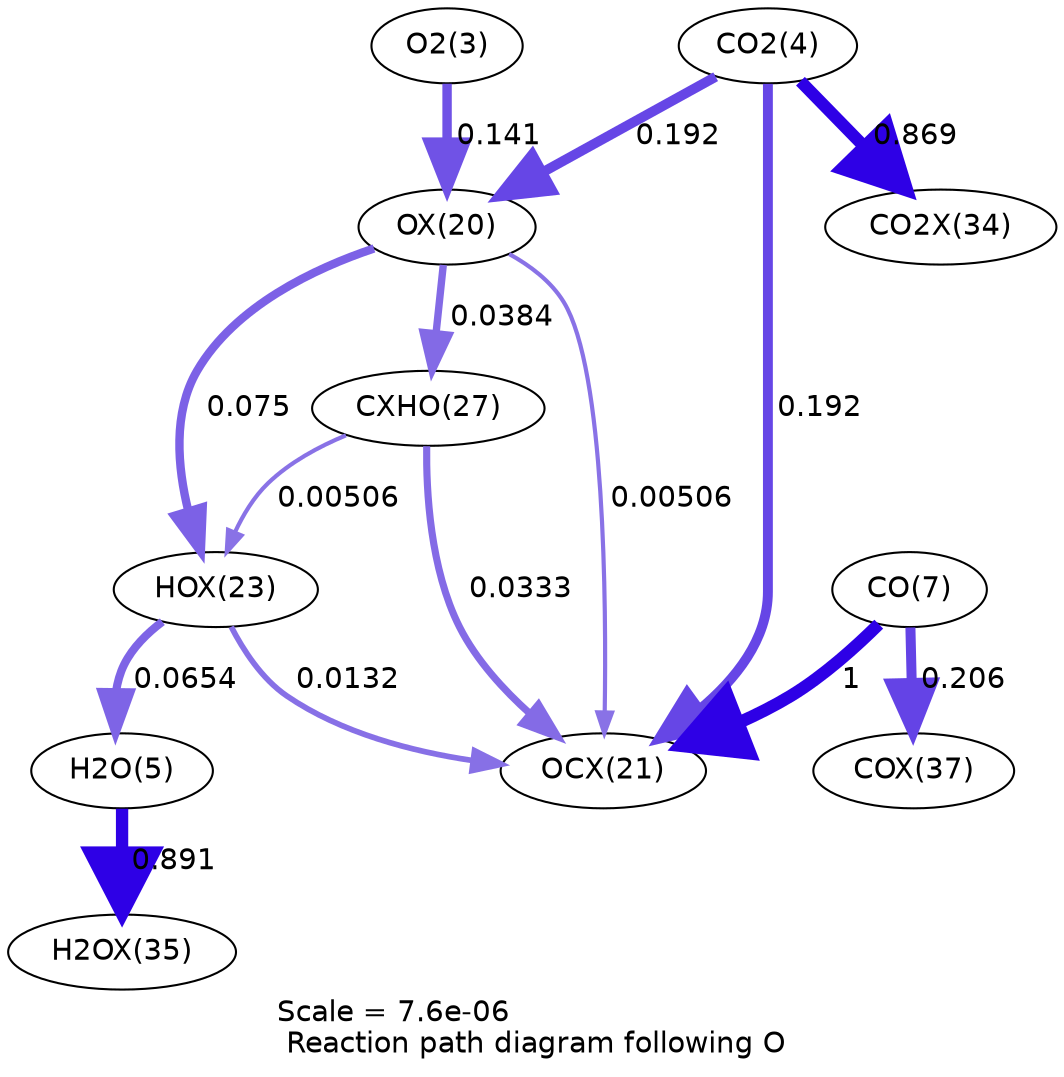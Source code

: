 digraph reaction_paths {
center=1;
s5 -> s23[fontname="Helvetica", penwidth=4.52, arrowsize=2.26, color="0.7, 0.641, 0.9"
, label=" 0.141"];
s23 -> s26[fontname="Helvetica", penwidth=4.04, arrowsize=2.02, color="0.7, 0.575, 0.9"
, label=" 0.075"];
s23 -> s29[fontname="Helvetica", penwidth=3.54, arrowsize=1.77, color="0.7, 0.538, 0.9"
, label=" 0.0384"];
s23 -> s24[fontname="Helvetica", penwidth=2.01, arrowsize=1, color="0.7, 0.505, 0.9"
, label=" 0.00506"];
s6 -> s23[fontname="Helvetica", penwidth=4.75, arrowsize=2.38, color="0.7, 0.692, 0.9"
, label=" 0.192"];
s26 -> s7[fontname="Helvetica", penwidth=3.94, arrowsize=1.97, color="0.7, 0.565, 0.9"
, label=" 0.0654"];
s29 -> s26[fontname="Helvetica", penwidth=2.01, arrowsize=1, color="0.7, 0.505, 0.9"
, label=" 0.00506"];
s26 -> s24[fontname="Helvetica", penwidth=2.74, arrowsize=1.37, color="0.7, 0.513, 0.9"
, label=" 0.0132"];
s7 -> s32[fontname="Helvetica", penwidth=5.91, arrowsize=2.96, color="0.7, 1.39, 0.9"
, label=" 0.891"];
s29 -> s24[fontname="Helvetica", penwidth=3.43, arrowsize=1.72, color="0.7, 0.533, 0.9"
, label=" 0.0333"];
s9 -> s24[fontname="Helvetica", penwidth=6, arrowsize=3, color="0.7, 1.5, 0.9"
, label=" 1"];
s9 -> s34[fontname="Helvetica", penwidth=4.81, arrowsize=2.4, color="0.7, 0.706, 0.9"
, label=" 0.206"];
s6 -> s24[fontname="Helvetica", penwidth=4.75, arrowsize=2.38, color="0.7, 0.692, 0.9"
, label=" 0.192"];
s6 -> s31[fontname="Helvetica", penwidth=5.89, arrowsize=2.95, color="0.7, 1.37, 0.9"
, label=" 0.869"];
s5 [ fontname="Helvetica", label="O2(3)"];
s6 [ fontname="Helvetica", label="CO2(4)"];
s7 [ fontname="Helvetica", label="H2O(5)"];
s9 [ fontname="Helvetica", label="CO(7)"];
s23 [ fontname="Helvetica", label="OX(20)"];
s24 [ fontname="Helvetica", label="OCX(21)"];
s26 [ fontname="Helvetica", label="HOX(23)"];
s29 [ fontname="Helvetica", label="CXHO(27)"];
s31 [ fontname="Helvetica", label="CO2X(34)"];
s32 [ fontname="Helvetica", label="H2OX(35)"];
s34 [ fontname="Helvetica", label="COX(37)"];
 label = "Scale = 7.6e-06\l Reaction path diagram following O";
 fontname = "Helvetica";
}
